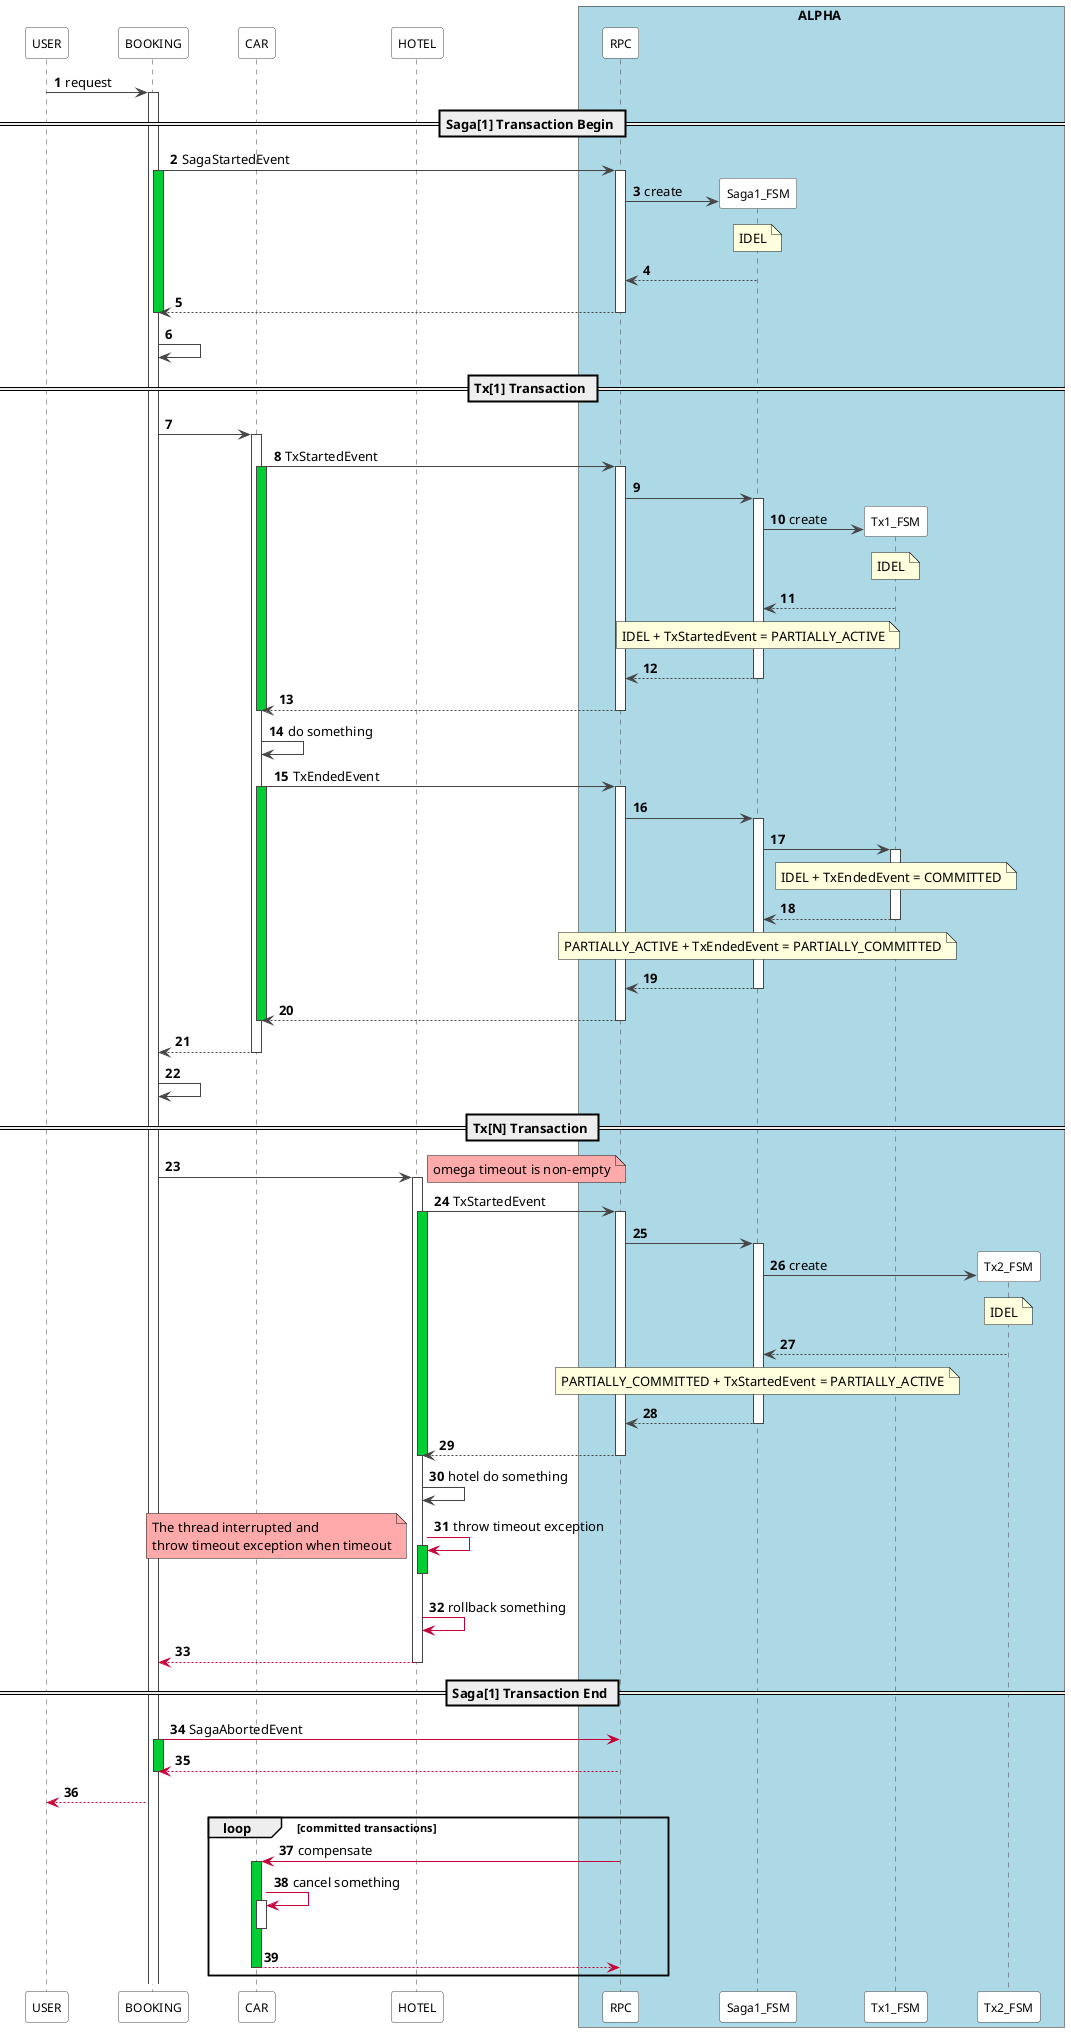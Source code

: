 @startuml

autonumber
skinparam sequence {
  ParticipantPadding 20
  ParticipantFontSize 12
  ParticipantBorderColor #454545
  ParticipantBackgroundColor White

  LifeLineBorderColor #454545
  ArrowColor #454545
}

participant USER order 1
participant BOOKING order 2
participant CAR order 3
participant HOTEL order 4
participant RPC order 5
participant Saga1_FSM order 6
participant Tx1_FSM order 7
participant Tx2_FSM order 8

box ALPHA #LightBlue
	participant RPC
	participant Saga1_FSM
	participant Tx1_FSM
	participant Tx2_FSM
end box

USER -> BOOKING: request
activate BOOKING

== Saga[1] Transaction Begin ==

BOOKING -> RPC : SagaStartedEvent
activate BOOKING #00CC33
activate RPC
create Saga1_FSM
RPC -> Saga1_FSM: create
note over of Saga1_FSM: IDEL
Saga1_FSM --> RPC
RPC --> BOOKING
deactivate BOOKING
deactivate RPC
BOOKING -> BOOKING

== Tx[1] Transaction ==

BOOKING -> CAR
activate CAR
CAR -> RPC : TxStartedEvent
activate CAR #00CC33
activate RPC
RPC -> Saga1_FSM
activate Saga1_FSM
create Tx1_FSM
Saga1_FSM -> Tx1_FSM: create
note over of Tx1_FSM: IDEL
Tx1_FSM --> Saga1_FSM
note over of Saga1_FSM : IDEL + TxStartedEvent = PARTIALLY_ACTIVE
Saga1_FSM --> RPC
deactivate Saga1_FSM
RPC --> CAR
deactivate CAR
deactivate RPC
CAR -> CAR: do something
CAR -> RPC : TxEndedEvent
activate CAR #00CC33
activate RPC
RPC -> Saga1_FSM
activate Saga1_FSM
Saga1_FSM -> Tx1_FSM
activate Tx1_FSM
note over of Tx1_FSM: IDEL + TxEndedEvent = COMMITTED
Tx1_FSM --> Saga1_FSM
deactivate Tx1_FSM
note over of Saga1_FSM : PARTIALLY_ACTIVE + TxEndedEvent = PARTIALLY_COMMITTED
Saga1_FSM --> RPC
deactivate Saga1_FSM
RPC --> CAR
deactivate CAR
deactivate RPC
CAR --> BOOKING
deactivate CAR
BOOKING -> BOOKING

== Tx[N] Transaction ==

BOOKING -> HOTEL
note right #FFAAAA: omega timeout is non-empty
activate HOTEL
HOTEL -> RPC : TxStartedEvent
activate HOTEL #00CC33
activate RPC
RPC -> Saga1_FSM
activate Saga1_FSM
create Tx2_FSM
Saga1_FSM -> Tx2_FSM: create
note over of Tx2_FSM: IDEL
Tx2_FSM --> Saga1_FSM
note over of Saga1_FSM : PARTIALLY_COMMITTED + TxStartedEvent = PARTIALLY_ACTIVE
Saga1_FSM --> RPC
deactivate Saga1_FSM
RPC --> HOTEL
deactivate HOTEL
deactivate RPC
HOTEL -> HOTEL: hotel do something
HOTEL -[#C70039]> HOTEL : throw timeout exception
activate HOTEL #00CC33
deactivate HOTEL
note left #FFAAAA
 The thread interrupted and
 throw timeout exception when timeout
end note
HOTEL -[#C70039]> HOTEL: rollback something
HOTEL --[#C70039]> BOOKING
deactivate HOTEL

== Saga[1] Transaction End ==

BOOKING -[#C70039]> RPC : SagaAbortedEvent
activate BOOKING #00CC33
RPC --[#C70039]> BOOKING
deactivate BOOKING
BOOKING --[#C70039]> USER

loop committed transactions
RPC -[#C70039]> CAR : compensate
activate CAR #00CC33
CAR -[#C70039]> CAR: cancel something
activate CAR
deactivate CAR
CAR --[#C70039]> RPC
deactivate CAR
end

@enduml